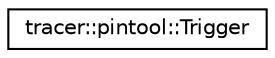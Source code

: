 digraph "Graphical Class Hierarchy"
{
  edge [fontname="Helvetica",fontsize="10",labelfontname="Helvetica",labelfontsize="10"];
  node [fontname="Helvetica",fontsize="10",shape=record];
  rankdir="LR";
  Node0 [label="tracer::pintool::Trigger",height=0.2,width=0.4,color="black", fillcolor="white", style="filled",URL="$classtracer_1_1pintool_1_1Trigger.html"];
}
